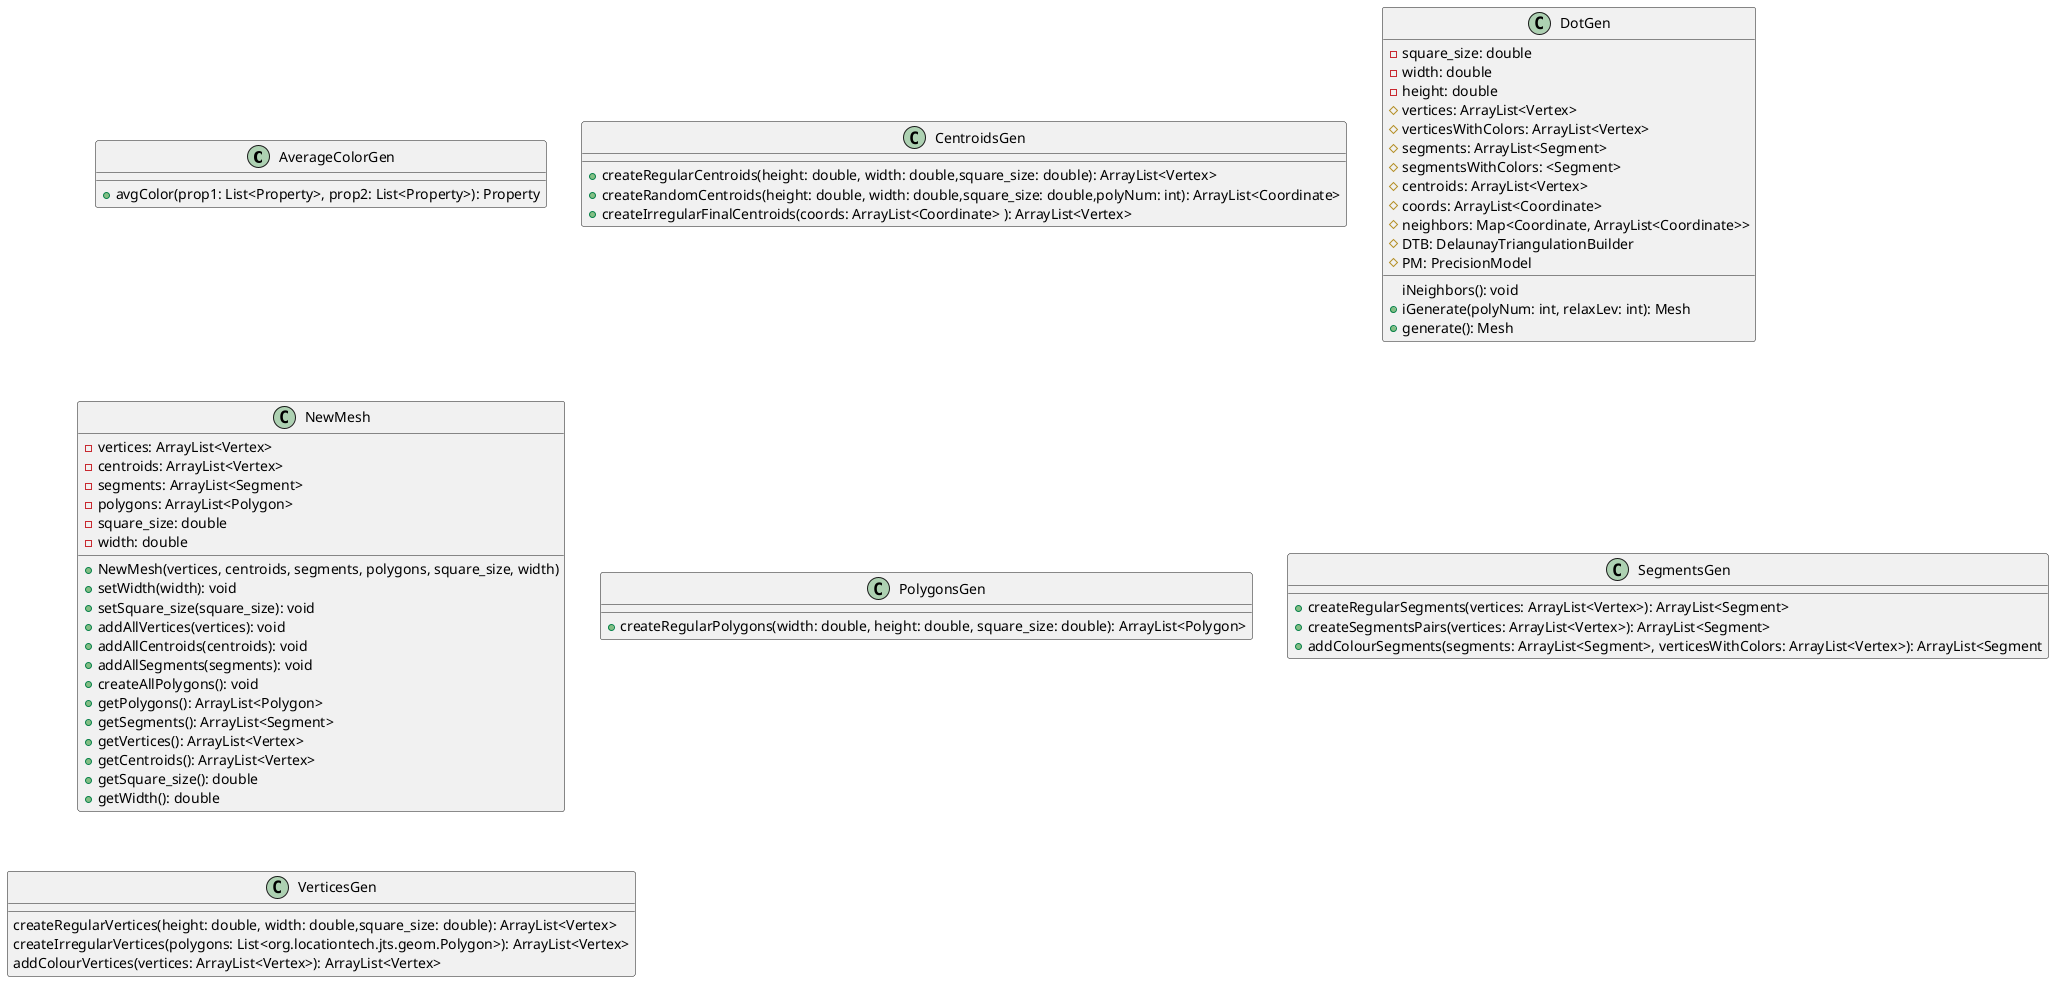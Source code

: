 @startuml
'https://plantuml.com/sequence-diagram

class AverageColorGen{

+ avgColor(prop1: List<Property>, prop2: List<Property>): Property

}

class CentroidsGen{

+ createRegularCentroids(height: double, width: double,square_size: double): ArrayList<Vertex>
+ createRandomCentroids(height: double, width: double,square_size: double,polyNum: int): ArrayList<Coordinate>
+ createIrregularFinalCentroids(coords: ArrayList<Coordinate> ): ArrayList<Vertex>

}

class DotGen{

- square_size: double
- width: double
- height: double
# vertices: ArrayList<Vertex>
# verticesWithColors: ArrayList<Vertex>
# segments: ArrayList<Segment>
# segmentsWithColors: <Segment>
# centroids: ArrayList<Vertex>
# coords: ArrayList<Coordinate>
# neighbors: Map<Coordinate, ArrayList<Coordinate>>
# DTB: DelaunayTriangulationBuilder
# PM: PrecisionModel

iNeighbors(): void
+ iGenerate(polyNum: int, relaxLev: int): Mesh
+ generate(): Mesh

}

class NewMesh{


- vertices: ArrayList<Vertex>
- centroids: ArrayList<Vertex>
- segments: ArrayList<Segment>
- polygons: ArrayList<Polygon>
- square_size: double
- width: double


+ NewMesh(vertices, centroids, segments, polygons, square_size, width)
+ setWidth(width): void
+ setSquare_size(square_size): void
+ addAllVertices(vertices): void
+ addAllCentroids(centroids): void
+ addAllSegments(segments): void
+ createAllPolygons(): void
+ getPolygons(): ArrayList<Polygon>
+ getSegments(): ArrayList<Segment>
+ getVertices(): ArrayList<Vertex>
+ getCentroids(): ArrayList<Vertex>
+ getSquare_size(): double
+ getWidth(): double


}

class PolygonsGen{

+ createRegularPolygons(width: double, height: double, square_size: double): ArrayList<Polygon>

}

class SegmentsGen{

+ createRegularSegments(vertices: ArrayList<Vertex>): ArrayList<Segment>
+ createSegmentsPairs(vertices: ArrayList<Vertex>): ArrayList<Segment>
+ addColourSegments(segments: ArrayList<Segment>, verticesWithColors: ArrayList<Vertex>): ArrayList<Segment

}

class VerticesGen{

createRegularVertices(height: double, width: double,square_size: double): ArrayList<Vertex>
createIrregularVertices(polygons: List<org.locationtech.jts.geom.Polygon>): ArrayList<Vertex>
addColourVertices(vertices: ArrayList<Vertex>): ArrayList<Vertex>

}

@enduml